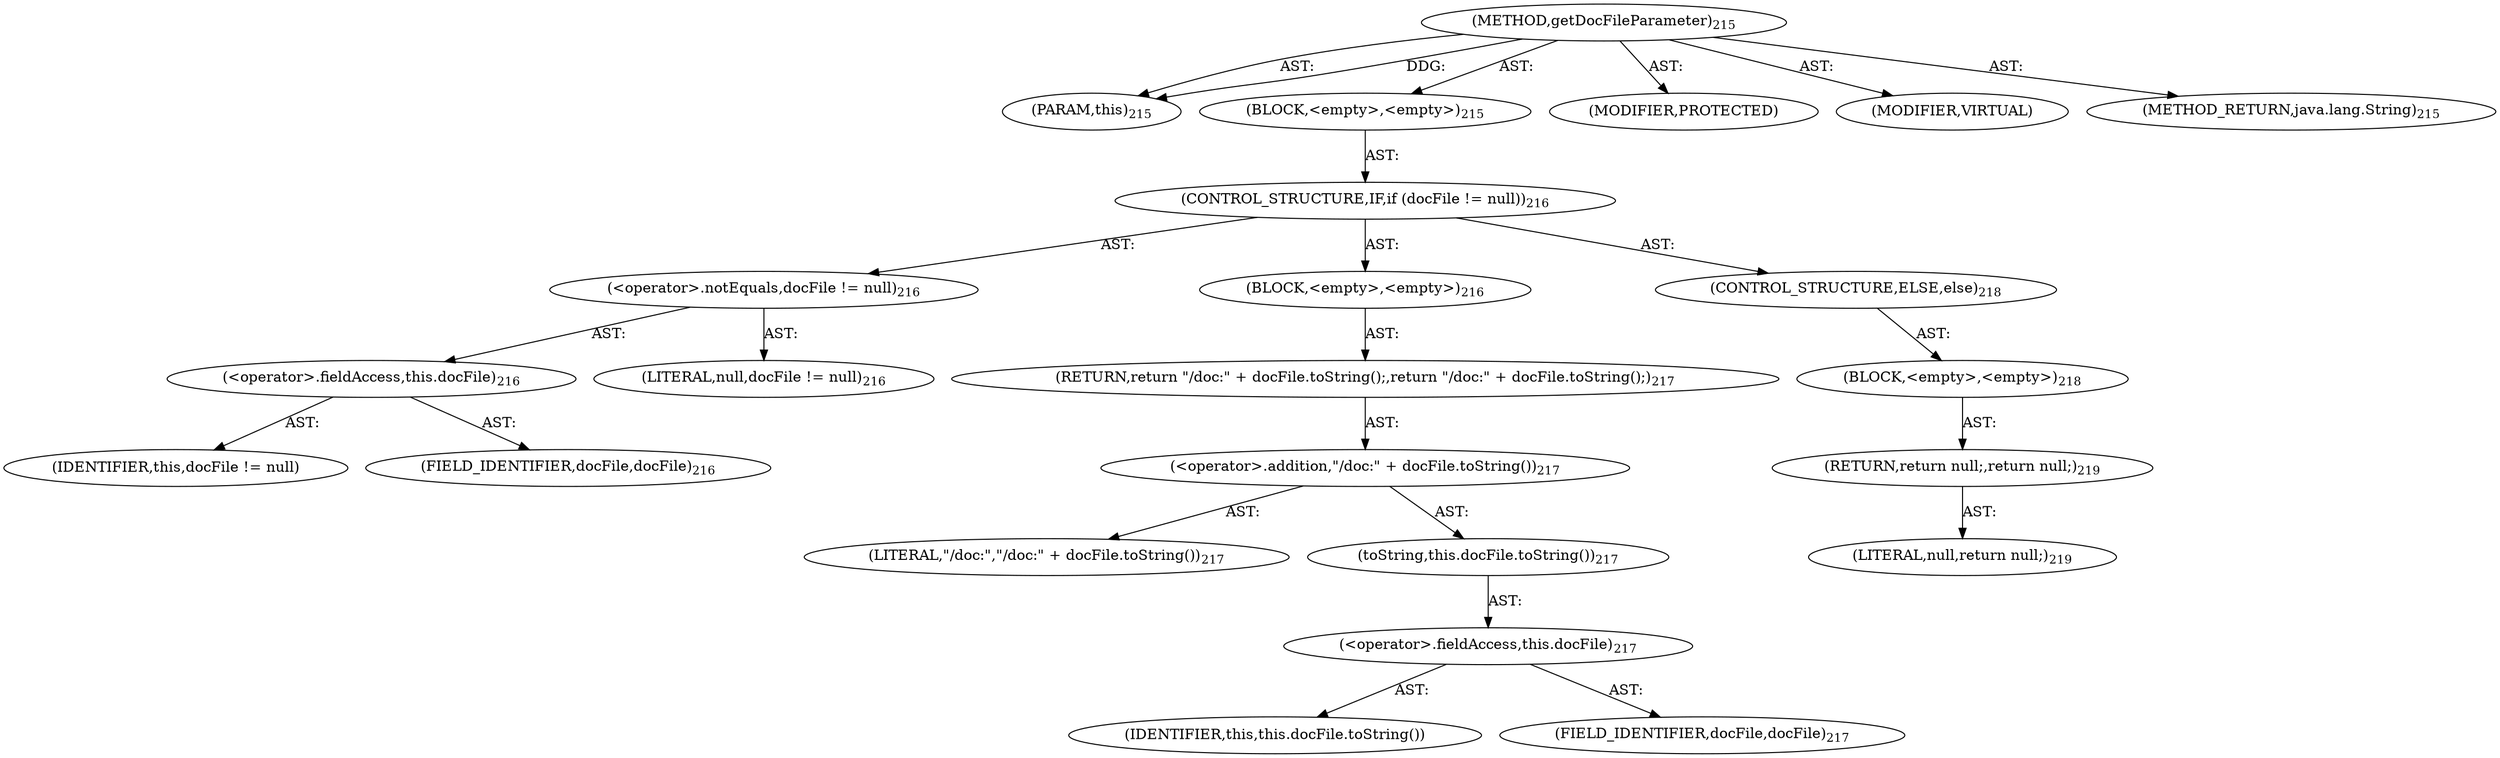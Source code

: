 digraph "getDocFileParameter" {  
"111669149699" [label = <(METHOD,getDocFileParameter)<SUB>215</SUB>> ]
"115964117003" [label = <(PARAM,this)<SUB>215</SUB>> ]
"25769803779" [label = <(BLOCK,&lt;empty&gt;,&lt;empty&gt;)<SUB>215</SUB>> ]
"47244640256" [label = <(CONTROL_STRUCTURE,IF,if (docFile != null))<SUB>216</SUB>> ]
"30064771099" [label = <(&lt;operator&gt;.notEquals,docFile != null)<SUB>216</SUB>> ]
"30064771100" [label = <(&lt;operator&gt;.fieldAccess,this.docFile)<SUB>216</SUB>> ]
"68719476766" [label = <(IDENTIFIER,this,docFile != null)> ]
"55834574859" [label = <(FIELD_IDENTIFIER,docFile,docFile)<SUB>216</SUB>> ]
"90194313229" [label = <(LITERAL,null,docFile != null)<SUB>216</SUB>> ]
"25769803780" [label = <(BLOCK,&lt;empty&gt;,&lt;empty&gt;)<SUB>216</SUB>> ]
"146028888064" [label = <(RETURN,return &quot;/doc:&quot; + docFile.toString();,return &quot;/doc:&quot; + docFile.toString();)<SUB>217</SUB>> ]
"30064771101" [label = <(&lt;operator&gt;.addition,&quot;/doc:&quot; + docFile.toString())<SUB>217</SUB>> ]
"90194313230" [label = <(LITERAL,&quot;/doc:&quot;,&quot;/doc:&quot; + docFile.toString())<SUB>217</SUB>> ]
"30064771102" [label = <(toString,this.docFile.toString())<SUB>217</SUB>> ]
"30064771103" [label = <(&lt;operator&gt;.fieldAccess,this.docFile)<SUB>217</SUB>> ]
"68719476767" [label = <(IDENTIFIER,this,this.docFile.toString())> ]
"55834574860" [label = <(FIELD_IDENTIFIER,docFile,docFile)<SUB>217</SUB>> ]
"47244640257" [label = <(CONTROL_STRUCTURE,ELSE,else)<SUB>218</SUB>> ]
"25769803781" [label = <(BLOCK,&lt;empty&gt;,&lt;empty&gt;)<SUB>218</SUB>> ]
"146028888065" [label = <(RETURN,return null;,return null;)<SUB>219</SUB>> ]
"90194313231" [label = <(LITERAL,null,return null;)<SUB>219</SUB>> ]
"133143986188" [label = <(MODIFIER,PROTECTED)> ]
"133143986189" [label = <(MODIFIER,VIRTUAL)> ]
"128849018883" [label = <(METHOD_RETURN,java.lang.String)<SUB>215</SUB>> ]
  "111669149699" -> "115964117003"  [ label = "AST: "] 
  "111669149699" -> "25769803779"  [ label = "AST: "] 
  "111669149699" -> "133143986188"  [ label = "AST: "] 
  "111669149699" -> "133143986189"  [ label = "AST: "] 
  "111669149699" -> "128849018883"  [ label = "AST: "] 
  "25769803779" -> "47244640256"  [ label = "AST: "] 
  "47244640256" -> "30064771099"  [ label = "AST: "] 
  "47244640256" -> "25769803780"  [ label = "AST: "] 
  "47244640256" -> "47244640257"  [ label = "AST: "] 
  "30064771099" -> "30064771100"  [ label = "AST: "] 
  "30064771099" -> "90194313229"  [ label = "AST: "] 
  "30064771100" -> "68719476766"  [ label = "AST: "] 
  "30064771100" -> "55834574859"  [ label = "AST: "] 
  "25769803780" -> "146028888064"  [ label = "AST: "] 
  "146028888064" -> "30064771101"  [ label = "AST: "] 
  "30064771101" -> "90194313230"  [ label = "AST: "] 
  "30064771101" -> "30064771102"  [ label = "AST: "] 
  "30064771102" -> "30064771103"  [ label = "AST: "] 
  "30064771103" -> "68719476767"  [ label = "AST: "] 
  "30064771103" -> "55834574860"  [ label = "AST: "] 
  "47244640257" -> "25769803781"  [ label = "AST: "] 
  "25769803781" -> "146028888065"  [ label = "AST: "] 
  "146028888065" -> "90194313231"  [ label = "AST: "] 
  "111669149699" -> "115964117003"  [ label = "DDG: "] 
}
